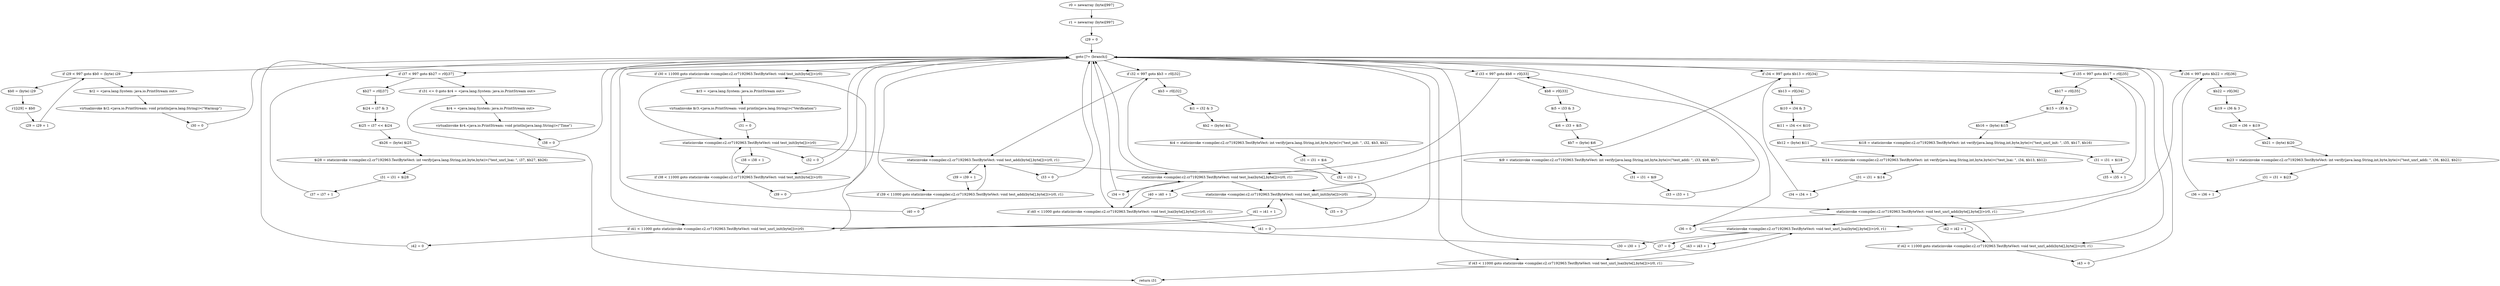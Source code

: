 digraph "unitGraph" {
    "r0 = newarray (byte)[997]"
    "r1 = newarray (byte)[997]"
    "i29 = 0"
    "goto [?= (branch)]"
    "$b0 = (byte) i29"
    "r1[i29] = $b0"
    "i29 = i29 + 1"
    "if i29 < 997 goto $b0 = (byte) i29"
    "$r2 = <java.lang.System: java.io.PrintStream out>"
    "virtualinvoke $r2.<java.io.PrintStream: void println(java.lang.String)>(\"Warmup\")"
    "i30 = 0"
    "staticinvoke <compiler.c2.cr7192963.TestByteVect: void test_init(byte[])>(r0)"
    "staticinvoke <compiler.c2.cr7192963.TestByteVect: void test_addi(byte[],byte[])>(r0, r1)"
    "staticinvoke <compiler.c2.cr7192963.TestByteVect: void test_lsai(byte[],byte[])>(r0, r1)"
    "staticinvoke <compiler.c2.cr7192963.TestByteVect: void test_unrl_init(byte[])>(r0)"
    "staticinvoke <compiler.c2.cr7192963.TestByteVect: void test_unrl_addi(byte[],byte[])>(r0, r1)"
    "staticinvoke <compiler.c2.cr7192963.TestByteVect: void test_unrl_lsai(byte[],byte[])>(r0, r1)"
    "i30 = i30 + 1"
    "if i30 < 11000 goto staticinvoke <compiler.c2.cr7192963.TestByteVect: void test_init(byte[])>(r0)"
    "$r3 = <java.lang.System: java.io.PrintStream out>"
    "virtualinvoke $r3.<java.io.PrintStream: void println(java.lang.String)>(\"Verification\")"
    "i31 = 0"
    "i32 = 0"
    "$b3 = r0[i32]"
    "$i1 = i32 & 3"
    "$b2 = (byte) $i1"
    "$i4 = staticinvoke <compiler.c2.cr7192963.TestByteVect: int verify(java.lang.String,int,byte,byte)>(\"test_init: \", i32, $b3, $b2)"
    "i31 = i31 + $i4"
    "i32 = i32 + 1"
    "if i32 < 997 goto $b3 = r0[i32]"
    "i33 = 0"
    "$b8 = r0[i33]"
    "$i5 = i33 & 3"
    "$i6 = i33 + $i5"
    "$b7 = (byte) $i6"
    "$i9 = staticinvoke <compiler.c2.cr7192963.TestByteVect: int verify(java.lang.String,int,byte,byte)>(\"test_addi: \", i33, $b8, $b7)"
    "i31 = i31 + $i9"
    "i33 = i33 + 1"
    "if i33 < 997 goto $b8 = r0[i33]"
    "i34 = 0"
    "$b13 = r0[i34]"
    "$i10 = i34 & 3"
    "$i11 = i34 << $i10"
    "$b12 = (byte) $i11"
    "$i14 = staticinvoke <compiler.c2.cr7192963.TestByteVect: int verify(java.lang.String,int,byte,byte)>(\"test_lsai: \", i34, $b13, $b12)"
    "i31 = i31 + $i14"
    "i34 = i34 + 1"
    "if i34 < 997 goto $b13 = r0[i34]"
    "i35 = 0"
    "$b17 = r0[i35]"
    "$i15 = i35 & 3"
    "$b16 = (byte) $i15"
    "$i18 = staticinvoke <compiler.c2.cr7192963.TestByteVect: int verify(java.lang.String,int,byte,byte)>(\"test_unrl_init: \", i35, $b17, $b16)"
    "i31 = i31 + $i18"
    "i35 = i35 + 1"
    "if i35 < 997 goto $b17 = r0[i35]"
    "i36 = 0"
    "$b22 = r0[i36]"
    "$i19 = i36 & 3"
    "$i20 = i36 + $i19"
    "$b21 = (byte) $i20"
    "$i23 = staticinvoke <compiler.c2.cr7192963.TestByteVect: int verify(java.lang.String,int,byte,byte)>(\"test_unrl_addi: \", i36, $b22, $b21)"
    "i31 = i31 + $i23"
    "i36 = i36 + 1"
    "if i36 < 997 goto $b22 = r0[i36]"
    "i37 = 0"
    "$b27 = r0[i37]"
    "$i24 = i37 & 3"
    "$i25 = i37 << $i24"
    "$b26 = (byte) $i25"
    "$i28 = staticinvoke <compiler.c2.cr7192963.TestByteVect: int verify(java.lang.String,int,byte,byte)>(\"test_unrl_lsai: \", i37, $b27, $b26)"
    "i31 = i31 + $i28"
    "i37 = i37 + 1"
    "if i37 < 997 goto $b27 = r0[i37]"
    "if i31 <= 0 goto $r4 = <java.lang.System: java.io.PrintStream out>"
    "return i31"
    "$r4 = <java.lang.System: java.io.PrintStream out>"
    "virtualinvoke $r4.<java.io.PrintStream: void println(java.lang.String)>(\"Time\")"
    "i38 = 0"
    "i38 = i38 + 1"
    "if i38 < 11000 goto staticinvoke <compiler.c2.cr7192963.TestByteVect: void test_init(byte[])>(r0)"
    "i39 = 0"
    "i39 = i39 + 1"
    "if i39 < 11000 goto staticinvoke <compiler.c2.cr7192963.TestByteVect: void test_addi(byte[],byte[])>(r0, r1)"
    "i40 = 0"
    "i40 = i40 + 1"
    "if i40 < 11000 goto staticinvoke <compiler.c2.cr7192963.TestByteVect: void test_lsai(byte[],byte[])>(r0, r1)"
    "i41 = 0"
    "i41 = i41 + 1"
    "if i41 < 11000 goto staticinvoke <compiler.c2.cr7192963.TestByteVect: void test_unrl_init(byte[])>(r0)"
    "i42 = 0"
    "i42 = i42 + 1"
    "if i42 < 11000 goto staticinvoke <compiler.c2.cr7192963.TestByteVect: void test_unrl_addi(byte[],byte[])>(r0, r1)"
    "i43 = 0"
    "i43 = i43 + 1"
    "if i43 < 11000 goto staticinvoke <compiler.c2.cr7192963.TestByteVect: void test_unrl_lsai(byte[],byte[])>(r0, r1)"
    "r0 = newarray (byte)[997]"->"r1 = newarray (byte)[997]";
    "r1 = newarray (byte)[997]"->"i29 = 0";
    "i29 = 0"->"goto [?= (branch)]";
    "goto [?= (branch)]"->"if i29 < 997 goto $b0 = (byte) i29";
    "$b0 = (byte) i29"->"r1[i29] = $b0";
    "r1[i29] = $b0"->"i29 = i29 + 1";
    "i29 = i29 + 1"->"if i29 < 997 goto $b0 = (byte) i29";
    "if i29 < 997 goto $b0 = (byte) i29"->"$r2 = <java.lang.System: java.io.PrintStream out>";
    "if i29 < 997 goto $b0 = (byte) i29"->"$b0 = (byte) i29";
    "$r2 = <java.lang.System: java.io.PrintStream out>"->"virtualinvoke $r2.<java.io.PrintStream: void println(java.lang.String)>(\"Warmup\")";
    "virtualinvoke $r2.<java.io.PrintStream: void println(java.lang.String)>(\"Warmup\")"->"i30 = 0";
    "i30 = 0"->"goto [?= (branch)]";
    "goto [?= (branch)]"->"if i30 < 11000 goto staticinvoke <compiler.c2.cr7192963.TestByteVect: void test_init(byte[])>(r0)";
    "staticinvoke <compiler.c2.cr7192963.TestByteVect: void test_init(byte[])>(r0)"->"staticinvoke <compiler.c2.cr7192963.TestByteVect: void test_addi(byte[],byte[])>(r0, r1)";
    "staticinvoke <compiler.c2.cr7192963.TestByteVect: void test_addi(byte[],byte[])>(r0, r1)"->"staticinvoke <compiler.c2.cr7192963.TestByteVect: void test_lsai(byte[],byte[])>(r0, r1)";
    "staticinvoke <compiler.c2.cr7192963.TestByteVect: void test_lsai(byte[],byte[])>(r0, r1)"->"staticinvoke <compiler.c2.cr7192963.TestByteVect: void test_unrl_init(byte[])>(r0)";
    "staticinvoke <compiler.c2.cr7192963.TestByteVect: void test_unrl_init(byte[])>(r0)"->"staticinvoke <compiler.c2.cr7192963.TestByteVect: void test_unrl_addi(byte[],byte[])>(r0, r1)";
    "staticinvoke <compiler.c2.cr7192963.TestByteVect: void test_unrl_addi(byte[],byte[])>(r0, r1)"->"staticinvoke <compiler.c2.cr7192963.TestByteVect: void test_unrl_lsai(byte[],byte[])>(r0, r1)";
    "staticinvoke <compiler.c2.cr7192963.TestByteVect: void test_unrl_lsai(byte[],byte[])>(r0, r1)"->"i30 = i30 + 1";
    "i30 = i30 + 1"->"if i30 < 11000 goto staticinvoke <compiler.c2.cr7192963.TestByteVect: void test_init(byte[])>(r0)";
    "if i30 < 11000 goto staticinvoke <compiler.c2.cr7192963.TestByteVect: void test_init(byte[])>(r0)"->"$r3 = <java.lang.System: java.io.PrintStream out>";
    "if i30 < 11000 goto staticinvoke <compiler.c2.cr7192963.TestByteVect: void test_init(byte[])>(r0)"->"staticinvoke <compiler.c2.cr7192963.TestByteVect: void test_init(byte[])>(r0)";
    "$r3 = <java.lang.System: java.io.PrintStream out>"->"virtualinvoke $r3.<java.io.PrintStream: void println(java.lang.String)>(\"Verification\")";
    "virtualinvoke $r3.<java.io.PrintStream: void println(java.lang.String)>(\"Verification\")"->"i31 = 0";
    "i31 = 0"->"staticinvoke <compiler.c2.cr7192963.TestByteVect: void test_init(byte[])>(r0)";
    "staticinvoke <compiler.c2.cr7192963.TestByteVect: void test_init(byte[])>(r0)"->"i32 = 0";
    "i32 = 0"->"goto [?= (branch)]";
    "goto [?= (branch)]"->"if i32 < 997 goto $b3 = r0[i32]";
    "$b3 = r0[i32]"->"$i1 = i32 & 3";
    "$i1 = i32 & 3"->"$b2 = (byte) $i1";
    "$b2 = (byte) $i1"->"$i4 = staticinvoke <compiler.c2.cr7192963.TestByteVect: int verify(java.lang.String,int,byte,byte)>(\"test_init: \", i32, $b3, $b2)";
    "$i4 = staticinvoke <compiler.c2.cr7192963.TestByteVect: int verify(java.lang.String,int,byte,byte)>(\"test_init: \", i32, $b3, $b2)"->"i31 = i31 + $i4";
    "i31 = i31 + $i4"->"i32 = i32 + 1";
    "i32 = i32 + 1"->"if i32 < 997 goto $b3 = r0[i32]";
    "if i32 < 997 goto $b3 = r0[i32]"->"staticinvoke <compiler.c2.cr7192963.TestByteVect: void test_addi(byte[],byte[])>(r0, r1)";
    "if i32 < 997 goto $b3 = r0[i32]"->"$b3 = r0[i32]";
    "staticinvoke <compiler.c2.cr7192963.TestByteVect: void test_addi(byte[],byte[])>(r0, r1)"->"i33 = 0";
    "i33 = 0"->"goto [?= (branch)]";
    "goto [?= (branch)]"->"if i33 < 997 goto $b8 = r0[i33]";
    "$b8 = r0[i33]"->"$i5 = i33 & 3";
    "$i5 = i33 & 3"->"$i6 = i33 + $i5";
    "$i6 = i33 + $i5"->"$b7 = (byte) $i6";
    "$b7 = (byte) $i6"->"$i9 = staticinvoke <compiler.c2.cr7192963.TestByteVect: int verify(java.lang.String,int,byte,byte)>(\"test_addi: \", i33, $b8, $b7)";
    "$i9 = staticinvoke <compiler.c2.cr7192963.TestByteVect: int verify(java.lang.String,int,byte,byte)>(\"test_addi: \", i33, $b8, $b7)"->"i31 = i31 + $i9";
    "i31 = i31 + $i9"->"i33 = i33 + 1";
    "i33 = i33 + 1"->"if i33 < 997 goto $b8 = r0[i33]";
    "if i33 < 997 goto $b8 = r0[i33]"->"staticinvoke <compiler.c2.cr7192963.TestByteVect: void test_lsai(byte[],byte[])>(r0, r1)";
    "if i33 < 997 goto $b8 = r0[i33]"->"$b8 = r0[i33]";
    "staticinvoke <compiler.c2.cr7192963.TestByteVect: void test_lsai(byte[],byte[])>(r0, r1)"->"i34 = 0";
    "i34 = 0"->"goto [?= (branch)]";
    "goto [?= (branch)]"->"if i34 < 997 goto $b13 = r0[i34]";
    "$b13 = r0[i34]"->"$i10 = i34 & 3";
    "$i10 = i34 & 3"->"$i11 = i34 << $i10";
    "$i11 = i34 << $i10"->"$b12 = (byte) $i11";
    "$b12 = (byte) $i11"->"$i14 = staticinvoke <compiler.c2.cr7192963.TestByteVect: int verify(java.lang.String,int,byte,byte)>(\"test_lsai: \", i34, $b13, $b12)";
    "$i14 = staticinvoke <compiler.c2.cr7192963.TestByteVect: int verify(java.lang.String,int,byte,byte)>(\"test_lsai: \", i34, $b13, $b12)"->"i31 = i31 + $i14";
    "i31 = i31 + $i14"->"i34 = i34 + 1";
    "i34 = i34 + 1"->"if i34 < 997 goto $b13 = r0[i34]";
    "if i34 < 997 goto $b13 = r0[i34]"->"staticinvoke <compiler.c2.cr7192963.TestByteVect: void test_unrl_init(byte[])>(r0)";
    "if i34 < 997 goto $b13 = r0[i34]"->"$b13 = r0[i34]";
    "staticinvoke <compiler.c2.cr7192963.TestByteVect: void test_unrl_init(byte[])>(r0)"->"i35 = 0";
    "i35 = 0"->"goto [?= (branch)]";
    "goto [?= (branch)]"->"if i35 < 997 goto $b17 = r0[i35]";
    "$b17 = r0[i35]"->"$i15 = i35 & 3";
    "$i15 = i35 & 3"->"$b16 = (byte) $i15";
    "$b16 = (byte) $i15"->"$i18 = staticinvoke <compiler.c2.cr7192963.TestByteVect: int verify(java.lang.String,int,byte,byte)>(\"test_unrl_init: \", i35, $b17, $b16)";
    "$i18 = staticinvoke <compiler.c2.cr7192963.TestByteVect: int verify(java.lang.String,int,byte,byte)>(\"test_unrl_init: \", i35, $b17, $b16)"->"i31 = i31 + $i18";
    "i31 = i31 + $i18"->"i35 = i35 + 1";
    "i35 = i35 + 1"->"if i35 < 997 goto $b17 = r0[i35]";
    "if i35 < 997 goto $b17 = r0[i35]"->"staticinvoke <compiler.c2.cr7192963.TestByteVect: void test_unrl_addi(byte[],byte[])>(r0, r1)";
    "if i35 < 997 goto $b17 = r0[i35]"->"$b17 = r0[i35]";
    "staticinvoke <compiler.c2.cr7192963.TestByteVect: void test_unrl_addi(byte[],byte[])>(r0, r1)"->"i36 = 0";
    "i36 = 0"->"goto [?= (branch)]";
    "goto [?= (branch)]"->"if i36 < 997 goto $b22 = r0[i36]";
    "$b22 = r0[i36]"->"$i19 = i36 & 3";
    "$i19 = i36 & 3"->"$i20 = i36 + $i19";
    "$i20 = i36 + $i19"->"$b21 = (byte) $i20";
    "$b21 = (byte) $i20"->"$i23 = staticinvoke <compiler.c2.cr7192963.TestByteVect: int verify(java.lang.String,int,byte,byte)>(\"test_unrl_addi: \", i36, $b22, $b21)";
    "$i23 = staticinvoke <compiler.c2.cr7192963.TestByteVect: int verify(java.lang.String,int,byte,byte)>(\"test_unrl_addi: \", i36, $b22, $b21)"->"i31 = i31 + $i23";
    "i31 = i31 + $i23"->"i36 = i36 + 1";
    "i36 = i36 + 1"->"if i36 < 997 goto $b22 = r0[i36]";
    "if i36 < 997 goto $b22 = r0[i36]"->"staticinvoke <compiler.c2.cr7192963.TestByteVect: void test_unrl_lsai(byte[],byte[])>(r0, r1)";
    "if i36 < 997 goto $b22 = r0[i36]"->"$b22 = r0[i36]";
    "staticinvoke <compiler.c2.cr7192963.TestByteVect: void test_unrl_lsai(byte[],byte[])>(r0, r1)"->"i37 = 0";
    "i37 = 0"->"goto [?= (branch)]";
    "goto [?= (branch)]"->"if i37 < 997 goto $b27 = r0[i37]";
    "$b27 = r0[i37]"->"$i24 = i37 & 3";
    "$i24 = i37 & 3"->"$i25 = i37 << $i24";
    "$i25 = i37 << $i24"->"$b26 = (byte) $i25";
    "$b26 = (byte) $i25"->"$i28 = staticinvoke <compiler.c2.cr7192963.TestByteVect: int verify(java.lang.String,int,byte,byte)>(\"test_unrl_lsai: \", i37, $b27, $b26)";
    "$i28 = staticinvoke <compiler.c2.cr7192963.TestByteVect: int verify(java.lang.String,int,byte,byte)>(\"test_unrl_lsai: \", i37, $b27, $b26)"->"i31 = i31 + $i28";
    "i31 = i31 + $i28"->"i37 = i37 + 1";
    "i37 = i37 + 1"->"if i37 < 997 goto $b27 = r0[i37]";
    "if i37 < 997 goto $b27 = r0[i37]"->"if i31 <= 0 goto $r4 = <java.lang.System: java.io.PrintStream out>";
    "if i37 < 997 goto $b27 = r0[i37]"->"$b27 = r0[i37]";
    "if i31 <= 0 goto $r4 = <java.lang.System: java.io.PrintStream out>"->"return i31";
    "if i31 <= 0 goto $r4 = <java.lang.System: java.io.PrintStream out>"->"$r4 = <java.lang.System: java.io.PrintStream out>";
    "$r4 = <java.lang.System: java.io.PrintStream out>"->"virtualinvoke $r4.<java.io.PrintStream: void println(java.lang.String)>(\"Time\")";
    "virtualinvoke $r4.<java.io.PrintStream: void println(java.lang.String)>(\"Time\")"->"i38 = 0";
    "i38 = 0"->"goto [?= (branch)]";
    "goto [?= (branch)]"->"if i38 < 11000 goto staticinvoke <compiler.c2.cr7192963.TestByteVect: void test_init(byte[])>(r0)";
    "staticinvoke <compiler.c2.cr7192963.TestByteVect: void test_init(byte[])>(r0)"->"i38 = i38 + 1";
    "i38 = i38 + 1"->"if i38 < 11000 goto staticinvoke <compiler.c2.cr7192963.TestByteVect: void test_init(byte[])>(r0)";
    "if i38 < 11000 goto staticinvoke <compiler.c2.cr7192963.TestByteVect: void test_init(byte[])>(r0)"->"i39 = 0";
    "if i38 < 11000 goto staticinvoke <compiler.c2.cr7192963.TestByteVect: void test_init(byte[])>(r0)"->"staticinvoke <compiler.c2.cr7192963.TestByteVect: void test_init(byte[])>(r0)";
    "i39 = 0"->"goto [?= (branch)]";
    "goto [?= (branch)]"->"if i39 < 11000 goto staticinvoke <compiler.c2.cr7192963.TestByteVect: void test_addi(byte[],byte[])>(r0, r1)";
    "staticinvoke <compiler.c2.cr7192963.TestByteVect: void test_addi(byte[],byte[])>(r0, r1)"->"i39 = i39 + 1";
    "i39 = i39 + 1"->"if i39 < 11000 goto staticinvoke <compiler.c2.cr7192963.TestByteVect: void test_addi(byte[],byte[])>(r0, r1)";
    "if i39 < 11000 goto staticinvoke <compiler.c2.cr7192963.TestByteVect: void test_addi(byte[],byte[])>(r0, r1)"->"i40 = 0";
    "if i39 < 11000 goto staticinvoke <compiler.c2.cr7192963.TestByteVect: void test_addi(byte[],byte[])>(r0, r1)"->"staticinvoke <compiler.c2.cr7192963.TestByteVect: void test_addi(byte[],byte[])>(r0, r1)";
    "i40 = 0"->"goto [?= (branch)]";
    "goto [?= (branch)]"->"if i40 < 11000 goto staticinvoke <compiler.c2.cr7192963.TestByteVect: void test_lsai(byte[],byte[])>(r0, r1)";
    "staticinvoke <compiler.c2.cr7192963.TestByteVect: void test_lsai(byte[],byte[])>(r0, r1)"->"i40 = i40 + 1";
    "i40 = i40 + 1"->"if i40 < 11000 goto staticinvoke <compiler.c2.cr7192963.TestByteVect: void test_lsai(byte[],byte[])>(r0, r1)";
    "if i40 < 11000 goto staticinvoke <compiler.c2.cr7192963.TestByteVect: void test_lsai(byte[],byte[])>(r0, r1)"->"i41 = 0";
    "if i40 < 11000 goto staticinvoke <compiler.c2.cr7192963.TestByteVect: void test_lsai(byte[],byte[])>(r0, r1)"->"staticinvoke <compiler.c2.cr7192963.TestByteVect: void test_lsai(byte[],byte[])>(r0, r1)";
    "i41 = 0"->"goto [?= (branch)]";
    "goto [?= (branch)]"->"if i41 < 11000 goto staticinvoke <compiler.c2.cr7192963.TestByteVect: void test_unrl_init(byte[])>(r0)";
    "staticinvoke <compiler.c2.cr7192963.TestByteVect: void test_unrl_init(byte[])>(r0)"->"i41 = i41 + 1";
    "i41 = i41 + 1"->"if i41 < 11000 goto staticinvoke <compiler.c2.cr7192963.TestByteVect: void test_unrl_init(byte[])>(r0)";
    "if i41 < 11000 goto staticinvoke <compiler.c2.cr7192963.TestByteVect: void test_unrl_init(byte[])>(r0)"->"i42 = 0";
    "if i41 < 11000 goto staticinvoke <compiler.c2.cr7192963.TestByteVect: void test_unrl_init(byte[])>(r0)"->"staticinvoke <compiler.c2.cr7192963.TestByteVect: void test_unrl_init(byte[])>(r0)";
    "i42 = 0"->"goto [?= (branch)]";
    "goto [?= (branch)]"->"if i42 < 11000 goto staticinvoke <compiler.c2.cr7192963.TestByteVect: void test_unrl_addi(byte[],byte[])>(r0, r1)";
    "staticinvoke <compiler.c2.cr7192963.TestByteVect: void test_unrl_addi(byte[],byte[])>(r0, r1)"->"i42 = i42 + 1";
    "i42 = i42 + 1"->"if i42 < 11000 goto staticinvoke <compiler.c2.cr7192963.TestByteVect: void test_unrl_addi(byte[],byte[])>(r0, r1)";
    "if i42 < 11000 goto staticinvoke <compiler.c2.cr7192963.TestByteVect: void test_unrl_addi(byte[],byte[])>(r0, r1)"->"i43 = 0";
    "if i42 < 11000 goto staticinvoke <compiler.c2.cr7192963.TestByteVect: void test_unrl_addi(byte[],byte[])>(r0, r1)"->"staticinvoke <compiler.c2.cr7192963.TestByteVect: void test_unrl_addi(byte[],byte[])>(r0, r1)";
    "i43 = 0"->"goto [?= (branch)]";
    "goto [?= (branch)]"->"if i43 < 11000 goto staticinvoke <compiler.c2.cr7192963.TestByteVect: void test_unrl_lsai(byte[],byte[])>(r0, r1)";
    "staticinvoke <compiler.c2.cr7192963.TestByteVect: void test_unrl_lsai(byte[],byte[])>(r0, r1)"->"i43 = i43 + 1";
    "i43 = i43 + 1"->"if i43 < 11000 goto staticinvoke <compiler.c2.cr7192963.TestByteVect: void test_unrl_lsai(byte[],byte[])>(r0, r1)";
    "if i43 < 11000 goto staticinvoke <compiler.c2.cr7192963.TestByteVect: void test_unrl_lsai(byte[],byte[])>(r0, r1)"->"return i31";
    "if i43 < 11000 goto staticinvoke <compiler.c2.cr7192963.TestByteVect: void test_unrl_lsai(byte[],byte[])>(r0, r1)"->"staticinvoke <compiler.c2.cr7192963.TestByteVect: void test_unrl_lsai(byte[],byte[])>(r0, r1)";
}

